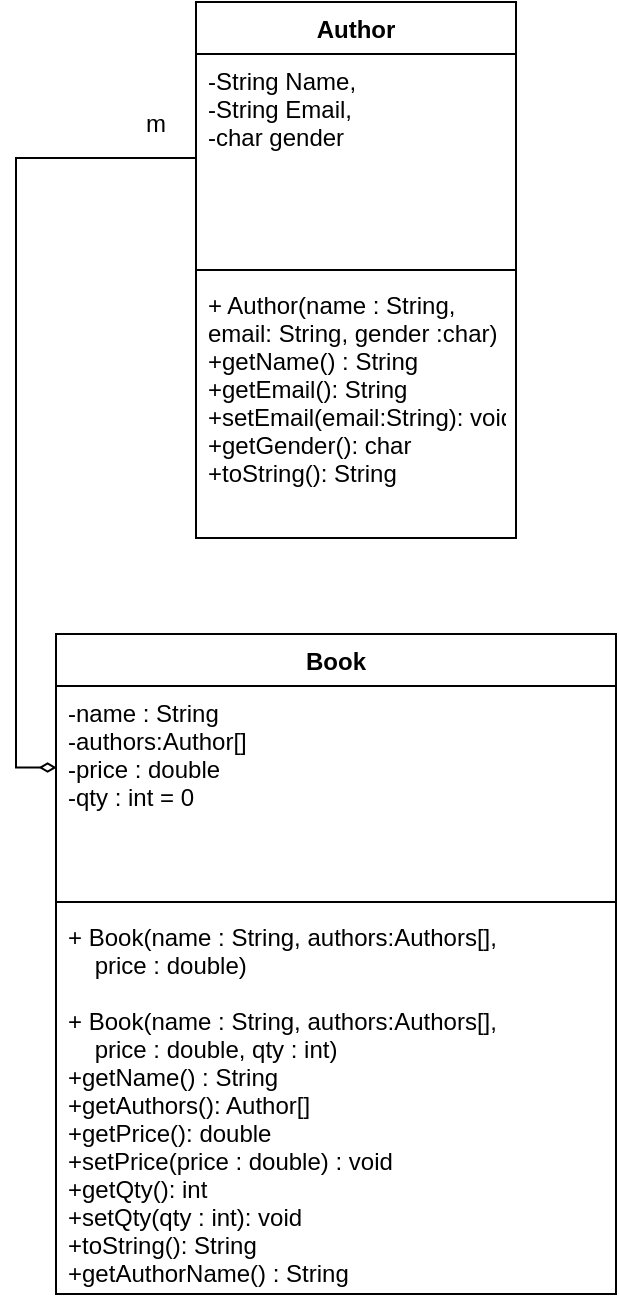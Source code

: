 <mxfile version="20.8.23" type="device"><diagram id="C5RBs43oDa-KdzZeNtuy" name="Page-1"><mxGraphModel dx="1004" dy="565" grid="1" gridSize="10" guides="1" tooltips="1" connect="1" arrows="1" fold="1" page="1" pageScale="1" pageWidth="827" pageHeight="1169" math="0" shadow="0"><root><mxCell id="WIyWlLk6GJQsqaUBKTNV-0"/><mxCell id="WIyWlLk6GJQsqaUBKTNV-1" parent="WIyWlLk6GJQsqaUBKTNV-0"/><mxCell id="4XsZXfku8zZT3Sol9npG-12" value="Author" style="swimlane;fontStyle=1;align=center;verticalAlign=top;childLayout=stackLayout;horizontal=1;startSize=26;horizontalStack=0;resizeParent=1;resizeParentMax=0;resizeLast=0;collapsible=1;marginBottom=0;" vertex="1" parent="WIyWlLk6GJQsqaUBKTNV-1"><mxGeometry x="340" y="90" width="160" height="268" as="geometry"/></mxCell><mxCell id="4XsZXfku8zZT3Sol9npG-13" value="-String Name,&#10;-String Email,&#10;-char gender &#10;&#10;" style="text;strokeColor=none;fillColor=none;align=left;verticalAlign=top;spacingLeft=4;spacingRight=4;overflow=hidden;rotatable=0;points=[[0,0.5],[1,0.5]];portConstraint=eastwest;" vertex="1" parent="4XsZXfku8zZT3Sol9npG-12"><mxGeometry y="26" width="160" height="104" as="geometry"/></mxCell><mxCell id="4XsZXfku8zZT3Sol9npG-14" value="" style="line;strokeWidth=1;fillColor=none;align=left;verticalAlign=middle;spacingTop=-1;spacingLeft=3;spacingRight=3;rotatable=0;labelPosition=right;points=[];portConstraint=eastwest;strokeColor=inherit;" vertex="1" parent="4XsZXfku8zZT3Sol9npG-12"><mxGeometry y="130" width="160" height="8" as="geometry"/></mxCell><mxCell id="4XsZXfku8zZT3Sol9npG-15" value="+ Author(name : String, &#10;email: String, gender :char)&#10;+getName() : String&#10;+getEmail(): String&#10;+setEmail(email:String): void&#10;+getGender(): char&#10;+toString(): String" style="text;strokeColor=none;fillColor=none;align=left;verticalAlign=top;spacingLeft=4;spacingRight=4;overflow=hidden;rotatable=0;points=[[0,0.5],[1,0.5]];portConstraint=eastwest;" vertex="1" parent="4XsZXfku8zZT3Sol9npG-12"><mxGeometry y="138" width="160" height="130" as="geometry"/></mxCell><mxCell id="4XsZXfku8zZT3Sol9npG-20" value="Book" style="swimlane;fontStyle=1;align=center;verticalAlign=top;childLayout=stackLayout;horizontal=1;startSize=26;horizontalStack=0;resizeParent=1;resizeParentMax=0;resizeLast=0;collapsible=1;marginBottom=0;" vertex="1" parent="WIyWlLk6GJQsqaUBKTNV-1"><mxGeometry x="270" y="406" width="280" height="330" as="geometry"/></mxCell><mxCell id="4XsZXfku8zZT3Sol9npG-21" value="-name : String&#10;-authors:Author[]&#10;-price : double&#10;-qty : int = 0&#10;" style="text;strokeColor=none;fillColor=none;align=left;verticalAlign=top;spacingLeft=4;spacingRight=4;overflow=hidden;rotatable=0;points=[[0,0.5],[1,0.5]];portConstraint=eastwest;" vertex="1" parent="4XsZXfku8zZT3Sol9npG-20"><mxGeometry y="26" width="280" height="104" as="geometry"/></mxCell><mxCell id="4XsZXfku8zZT3Sol9npG-22" value="" style="line;strokeWidth=1;fillColor=none;align=left;verticalAlign=middle;spacingTop=-1;spacingLeft=3;spacingRight=3;rotatable=0;labelPosition=right;points=[];portConstraint=eastwest;strokeColor=inherit;" vertex="1" parent="4XsZXfku8zZT3Sol9npG-20"><mxGeometry y="130" width="280" height="8" as="geometry"/></mxCell><mxCell id="4XsZXfku8zZT3Sol9npG-23" value="+ Book(name : String, authors:Authors[],&#10;    price : double)&#10;&#10;+ Book(name : String, authors:Authors[],&#10;    price : double, qty : int)&#10;+getName() : String&#10;+getAuthors(): Author[]&#10;+getPrice(): double&#10;+setPrice(price : double) : void&#10;+getQty(): int&#10;+setQty(qty : int): void&#10;+toString(): String&#10;+getAuthorName() : String" style="text;strokeColor=none;fillColor=none;align=left;verticalAlign=top;spacingLeft=4;spacingRight=4;overflow=hidden;rotatable=0;points=[[0,0.5],[1,0.5]];portConstraint=eastwest;" vertex="1" parent="4XsZXfku8zZT3Sol9npG-20"><mxGeometry y="138" width="280" height="192" as="geometry"/></mxCell><mxCell id="4XsZXfku8zZT3Sol9npG-30" style="edgeStyle=orthogonalEdgeStyle;rounded=0;orthogonalLoop=1;jettySize=auto;html=1;entryX=0.001;entryY=0.392;entryDx=0;entryDy=0;entryPerimeter=0;endArrow=diamondThin;endFill=0;" edge="1" parent="WIyWlLk6GJQsqaUBKTNV-1" source="4XsZXfku8zZT3Sol9npG-13" target="4XsZXfku8zZT3Sol9npG-21"><mxGeometry relative="1" as="geometry"/></mxCell><mxCell id="4XsZXfku8zZT3Sol9npG-31" value="m" style="text;html=1;strokeColor=none;fillColor=none;align=center;verticalAlign=middle;whiteSpace=wrap;rounded=0;" vertex="1" parent="WIyWlLk6GJQsqaUBKTNV-1"><mxGeometry x="290" y="136" width="60" height="30" as="geometry"/></mxCell></root></mxGraphModel></diagram></mxfile>